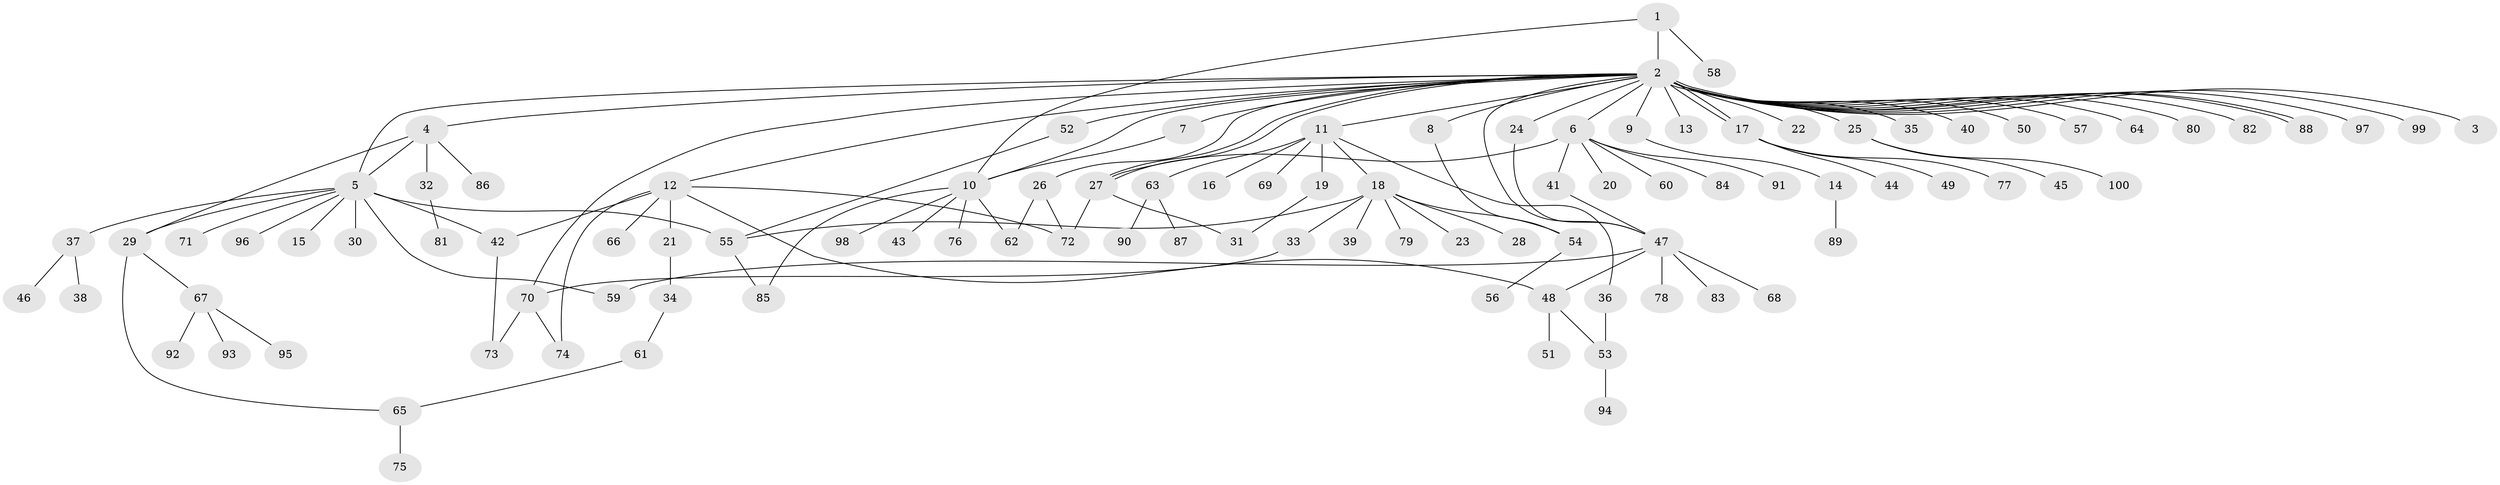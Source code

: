 // Generated by graph-tools (version 1.1) at 2025/11/02/21/25 10:11:09]
// undirected, 100 vertices, 125 edges
graph export_dot {
graph [start="1"]
  node [color=gray90,style=filled];
  1;
  2;
  3;
  4;
  5;
  6;
  7;
  8;
  9;
  10;
  11;
  12;
  13;
  14;
  15;
  16;
  17;
  18;
  19;
  20;
  21;
  22;
  23;
  24;
  25;
  26;
  27;
  28;
  29;
  30;
  31;
  32;
  33;
  34;
  35;
  36;
  37;
  38;
  39;
  40;
  41;
  42;
  43;
  44;
  45;
  46;
  47;
  48;
  49;
  50;
  51;
  52;
  53;
  54;
  55;
  56;
  57;
  58;
  59;
  60;
  61;
  62;
  63;
  64;
  65;
  66;
  67;
  68;
  69;
  70;
  71;
  72;
  73;
  74;
  75;
  76;
  77;
  78;
  79;
  80;
  81;
  82;
  83;
  84;
  85;
  86;
  87;
  88;
  89;
  90;
  91;
  92;
  93;
  94;
  95;
  96;
  97;
  98;
  99;
  100;
  1 -- 2;
  1 -- 10;
  1 -- 58;
  2 -- 3;
  2 -- 4;
  2 -- 5;
  2 -- 6;
  2 -- 7;
  2 -- 8;
  2 -- 9;
  2 -- 10;
  2 -- 11;
  2 -- 12;
  2 -- 13;
  2 -- 17;
  2 -- 17;
  2 -- 22;
  2 -- 24;
  2 -- 25;
  2 -- 26;
  2 -- 27;
  2 -- 27;
  2 -- 35;
  2 -- 40;
  2 -- 47;
  2 -- 50;
  2 -- 52;
  2 -- 57;
  2 -- 64;
  2 -- 70;
  2 -- 80;
  2 -- 82;
  2 -- 88;
  2 -- 88;
  2 -- 97;
  2 -- 99;
  4 -- 5;
  4 -- 29;
  4 -- 32;
  4 -- 86;
  5 -- 15;
  5 -- 29;
  5 -- 30;
  5 -- 37;
  5 -- 42;
  5 -- 55;
  5 -- 59;
  5 -- 71;
  5 -- 96;
  6 -- 20;
  6 -- 27;
  6 -- 41;
  6 -- 60;
  6 -- 84;
  6 -- 91;
  7 -- 10;
  8 -- 54;
  9 -- 14;
  10 -- 43;
  10 -- 62;
  10 -- 76;
  10 -- 85;
  10 -- 98;
  11 -- 16;
  11 -- 18;
  11 -- 19;
  11 -- 36;
  11 -- 63;
  11 -- 69;
  12 -- 21;
  12 -- 42;
  12 -- 48;
  12 -- 66;
  12 -- 72;
  12 -- 74;
  14 -- 89;
  17 -- 44;
  17 -- 49;
  17 -- 77;
  18 -- 23;
  18 -- 28;
  18 -- 33;
  18 -- 39;
  18 -- 54;
  18 -- 55;
  18 -- 79;
  19 -- 31;
  21 -- 34;
  24 -- 47;
  25 -- 45;
  25 -- 100;
  26 -- 62;
  26 -- 72;
  27 -- 31;
  27 -- 72;
  29 -- 65;
  29 -- 67;
  32 -- 81;
  33 -- 70;
  34 -- 61;
  36 -- 53;
  37 -- 38;
  37 -- 46;
  41 -- 47;
  42 -- 73;
  47 -- 48;
  47 -- 59;
  47 -- 68;
  47 -- 78;
  47 -- 83;
  48 -- 51;
  48 -- 53;
  52 -- 55;
  53 -- 94;
  54 -- 56;
  55 -- 85;
  61 -- 65;
  63 -- 87;
  63 -- 90;
  65 -- 75;
  67 -- 92;
  67 -- 93;
  67 -- 95;
  70 -- 73;
  70 -- 74;
}
